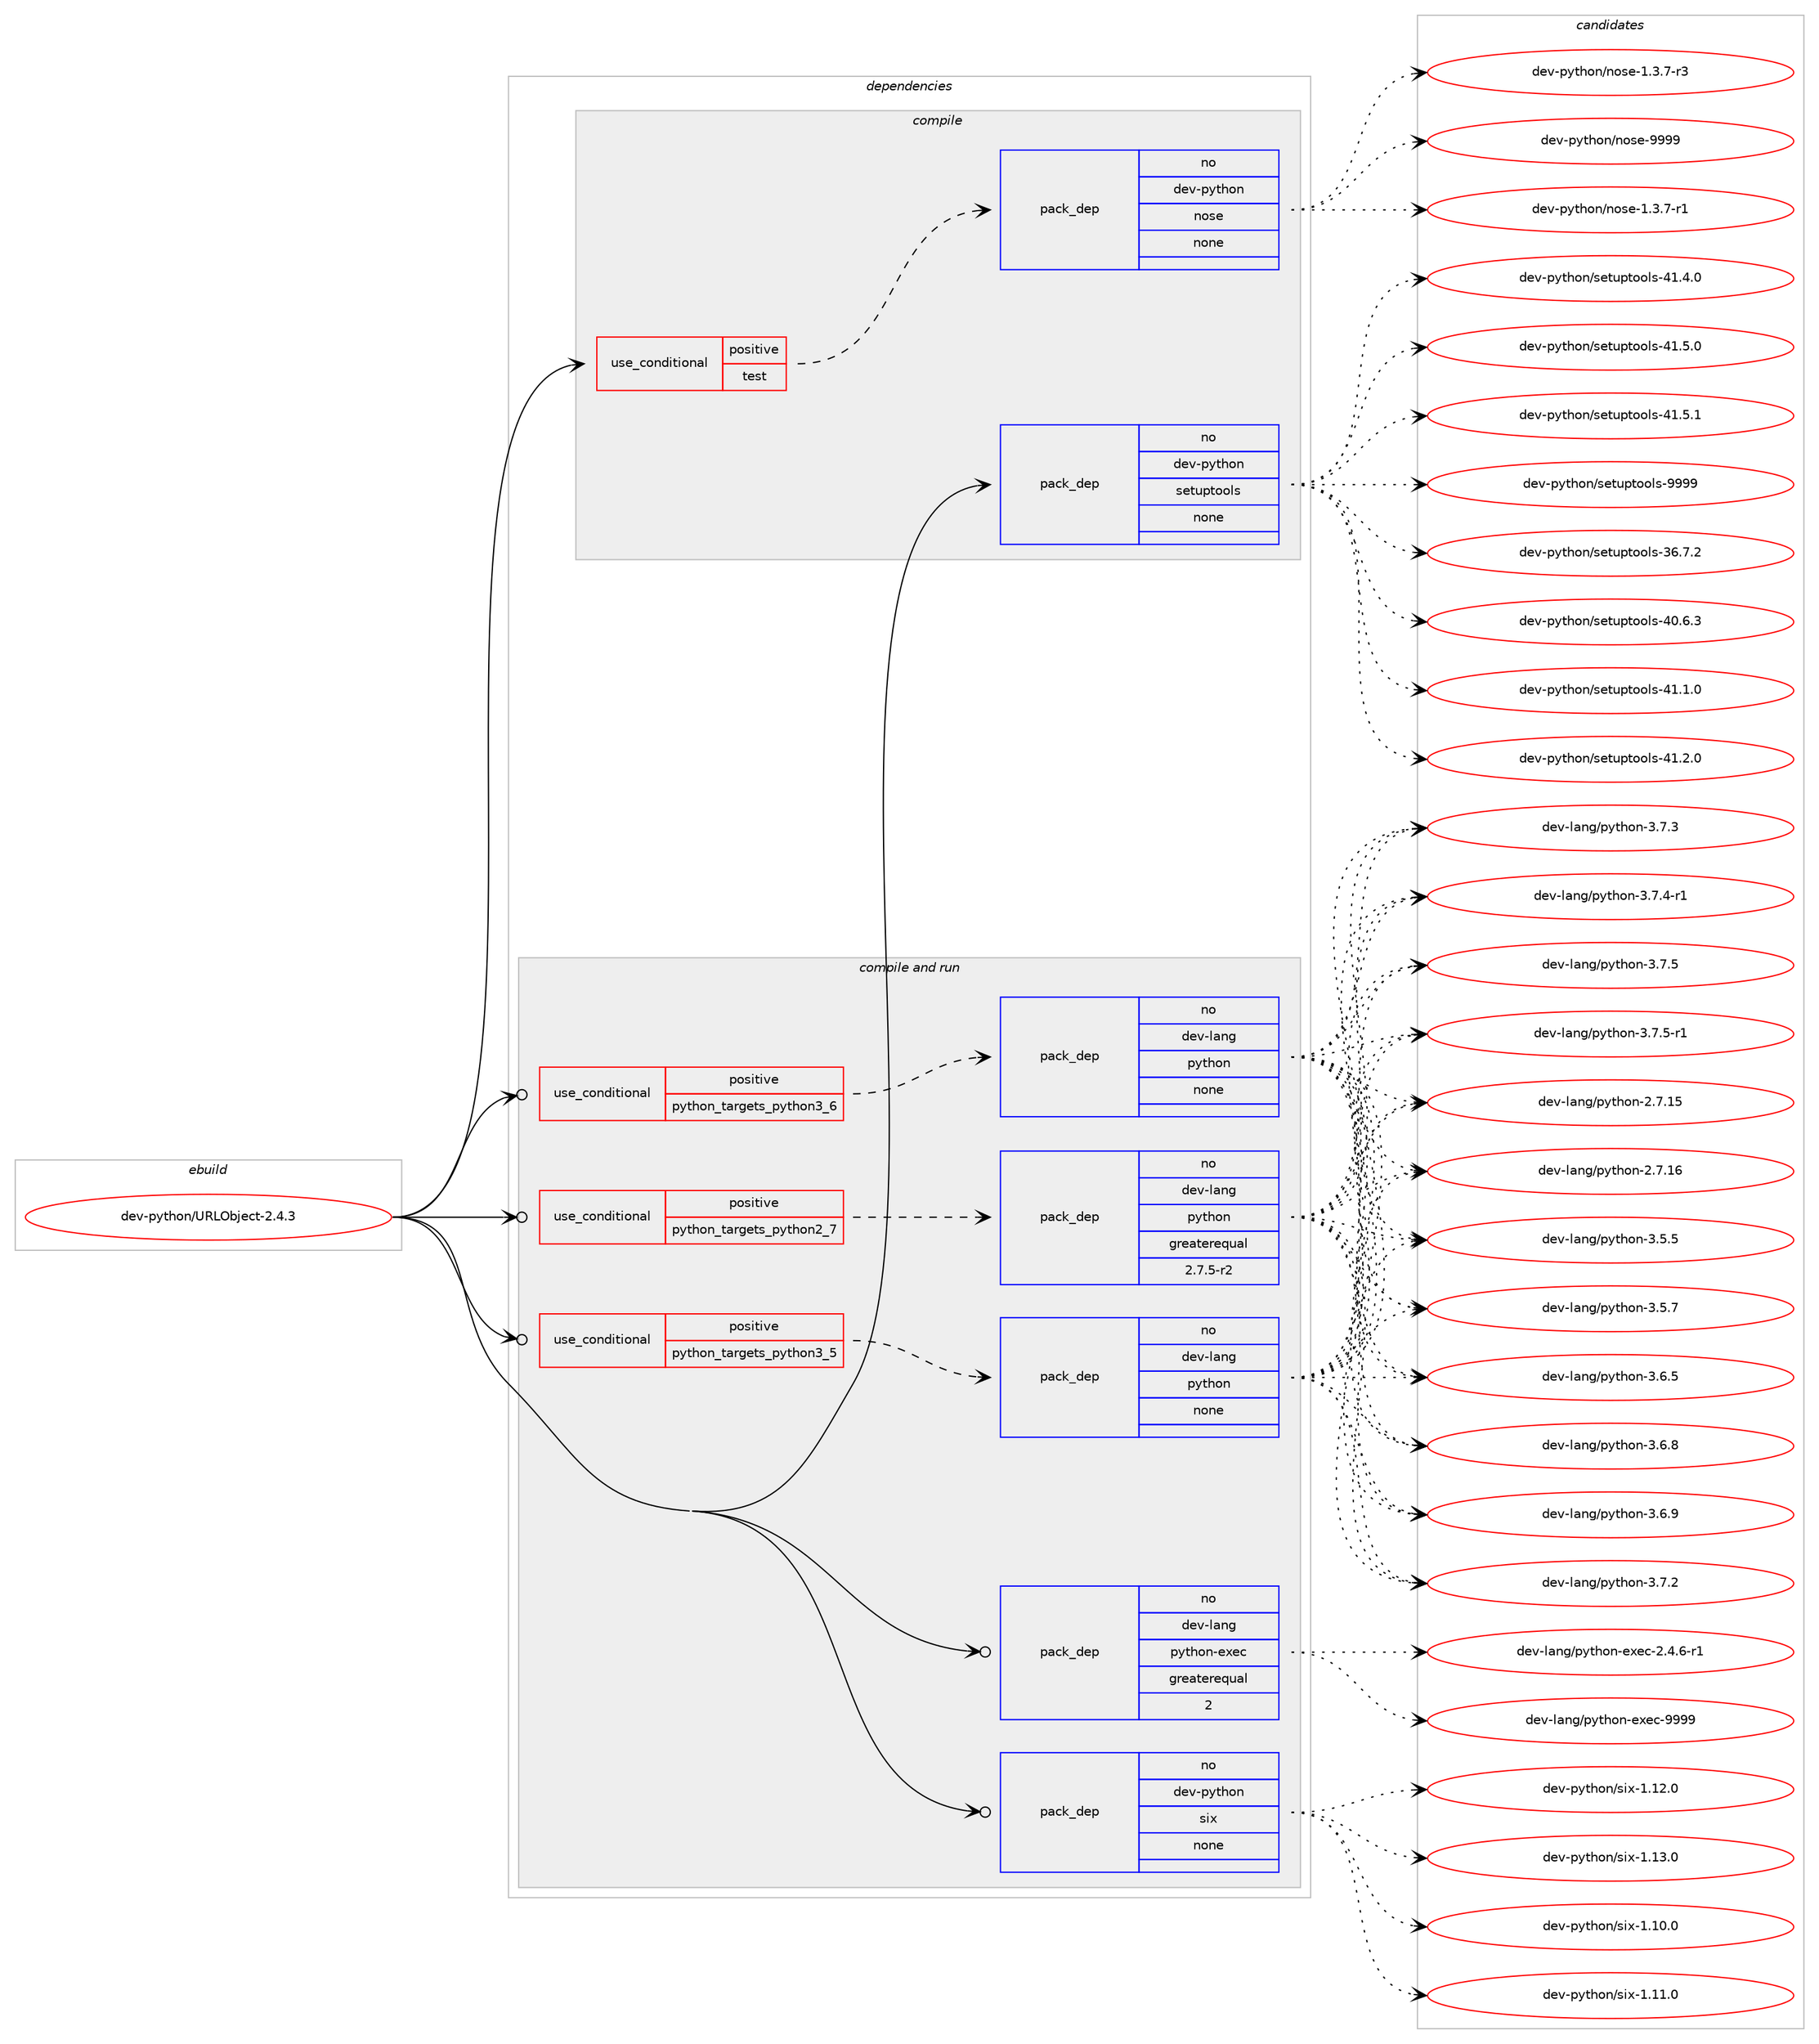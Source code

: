 digraph prolog {

# *************
# Graph options
# *************

newrank=true;
concentrate=true;
compound=true;
graph [rankdir=LR,fontname=Helvetica,fontsize=10,ranksep=1.5];#, ranksep=2.5, nodesep=0.2];
edge  [arrowhead=vee];
node  [fontname=Helvetica,fontsize=10];

# **********
# The ebuild
# **********

subgraph cluster_leftcol {
color=gray;
rank=same;
label=<<i>ebuild</i>>;
id [label="dev-python/URLObject-2.4.3", color=red, width=4, href="../dev-python/URLObject-2.4.3.svg"];
}

# ****************
# The dependencies
# ****************

subgraph cluster_midcol {
color=gray;
label=<<i>dependencies</i>>;
subgraph cluster_compile {
fillcolor="#eeeeee";
style=filled;
label=<<i>compile</i>>;
subgraph cond135877 {
dependency593346 [label=<<TABLE BORDER="0" CELLBORDER="1" CELLSPACING="0" CELLPADDING="4"><TR><TD ROWSPAN="3" CELLPADDING="10">use_conditional</TD></TR><TR><TD>positive</TD></TR><TR><TD>test</TD></TR></TABLE>>, shape=none, color=red];
subgraph pack445697 {
dependency593347 [label=<<TABLE BORDER="0" CELLBORDER="1" CELLSPACING="0" CELLPADDING="4" WIDTH="220"><TR><TD ROWSPAN="6" CELLPADDING="30">pack_dep</TD></TR><TR><TD WIDTH="110">no</TD></TR><TR><TD>dev-python</TD></TR><TR><TD>nose</TD></TR><TR><TD>none</TD></TR><TR><TD></TD></TR></TABLE>>, shape=none, color=blue];
}
dependency593346:e -> dependency593347:w [weight=20,style="dashed",arrowhead="vee"];
}
id:e -> dependency593346:w [weight=20,style="solid",arrowhead="vee"];
subgraph pack445698 {
dependency593348 [label=<<TABLE BORDER="0" CELLBORDER="1" CELLSPACING="0" CELLPADDING="4" WIDTH="220"><TR><TD ROWSPAN="6" CELLPADDING="30">pack_dep</TD></TR><TR><TD WIDTH="110">no</TD></TR><TR><TD>dev-python</TD></TR><TR><TD>setuptools</TD></TR><TR><TD>none</TD></TR><TR><TD></TD></TR></TABLE>>, shape=none, color=blue];
}
id:e -> dependency593348:w [weight=20,style="solid",arrowhead="vee"];
}
subgraph cluster_compileandrun {
fillcolor="#eeeeee";
style=filled;
label=<<i>compile and run</i>>;
subgraph cond135878 {
dependency593349 [label=<<TABLE BORDER="0" CELLBORDER="1" CELLSPACING="0" CELLPADDING="4"><TR><TD ROWSPAN="3" CELLPADDING="10">use_conditional</TD></TR><TR><TD>positive</TD></TR><TR><TD>python_targets_python2_7</TD></TR></TABLE>>, shape=none, color=red];
subgraph pack445699 {
dependency593350 [label=<<TABLE BORDER="0" CELLBORDER="1" CELLSPACING="0" CELLPADDING="4" WIDTH="220"><TR><TD ROWSPAN="6" CELLPADDING="30">pack_dep</TD></TR><TR><TD WIDTH="110">no</TD></TR><TR><TD>dev-lang</TD></TR><TR><TD>python</TD></TR><TR><TD>greaterequal</TD></TR><TR><TD>2.7.5-r2</TD></TR></TABLE>>, shape=none, color=blue];
}
dependency593349:e -> dependency593350:w [weight=20,style="dashed",arrowhead="vee"];
}
id:e -> dependency593349:w [weight=20,style="solid",arrowhead="odotvee"];
subgraph cond135879 {
dependency593351 [label=<<TABLE BORDER="0" CELLBORDER="1" CELLSPACING="0" CELLPADDING="4"><TR><TD ROWSPAN="3" CELLPADDING="10">use_conditional</TD></TR><TR><TD>positive</TD></TR><TR><TD>python_targets_python3_5</TD></TR></TABLE>>, shape=none, color=red];
subgraph pack445700 {
dependency593352 [label=<<TABLE BORDER="0" CELLBORDER="1" CELLSPACING="0" CELLPADDING="4" WIDTH="220"><TR><TD ROWSPAN="6" CELLPADDING="30">pack_dep</TD></TR><TR><TD WIDTH="110">no</TD></TR><TR><TD>dev-lang</TD></TR><TR><TD>python</TD></TR><TR><TD>none</TD></TR><TR><TD></TD></TR></TABLE>>, shape=none, color=blue];
}
dependency593351:e -> dependency593352:w [weight=20,style="dashed",arrowhead="vee"];
}
id:e -> dependency593351:w [weight=20,style="solid",arrowhead="odotvee"];
subgraph cond135880 {
dependency593353 [label=<<TABLE BORDER="0" CELLBORDER="1" CELLSPACING="0" CELLPADDING="4"><TR><TD ROWSPAN="3" CELLPADDING="10">use_conditional</TD></TR><TR><TD>positive</TD></TR><TR><TD>python_targets_python3_6</TD></TR></TABLE>>, shape=none, color=red];
subgraph pack445701 {
dependency593354 [label=<<TABLE BORDER="0" CELLBORDER="1" CELLSPACING="0" CELLPADDING="4" WIDTH="220"><TR><TD ROWSPAN="6" CELLPADDING="30">pack_dep</TD></TR><TR><TD WIDTH="110">no</TD></TR><TR><TD>dev-lang</TD></TR><TR><TD>python</TD></TR><TR><TD>none</TD></TR><TR><TD></TD></TR></TABLE>>, shape=none, color=blue];
}
dependency593353:e -> dependency593354:w [weight=20,style="dashed",arrowhead="vee"];
}
id:e -> dependency593353:w [weight=20,style="solid",arrowhead="odotvee"];
subgraph pack445702 {
dependency593355 [label=<<TABLE BORDER="0" CELLBORDER="1" CELLSPACING="0" CELLPADDING="4" WIDTH="220"><TR><TD ROWSPAN="6" CELLPADDING="30">pack_dep</TD></TR><TR><TD WIDTH="110">no</TD></TR><TR><TD>dev-lang</TD></TR><TR><TD>python-exec</TD></TR><TR><TD>greaterequal</TD></TR><TR><TD>2</TD></TR></TABLE>>, shape=none, color=blue];
}
id:e -> dependency593355:w [weight=20,style="solid",arrowhead="odotvee"];
subgraph pack445703 {
dependency593356 [label=<<TABLE BORDER="0" CELLBORDER="1" CELLSPACING="0" CELLPADDING="4" WIDTH="220"><TR><TD ROWSPAN="6" CELLPADDING="30">pack_dep</TD></TR><TR><TD WIDTH="110">no</TD></TR><TR><TD>dev-python</TD></TR><TR><TD>six</TD></TR><TR><TD>none</TD></TR><TR><TD></TD></TR></TABLE>>, shape=none, color=blue];
}
id:e -> dependency593356:w [weight=20,style="solid",arrowhead="odotvee"];
}
subgraph cluster_run {
fillcolor="#eeeeee";
style=filled;
label=<<i>run</i>>;
}
}

# **************
# The candidates
# **************

subgraph cluster_choices {
rank=same;
color=gray;
label=<<i>candidates</i>>;

subgraph choice445697 {
color=black;
nodesep=1;
choice10010111845112121116104111110471101111151014549465146554511449 [label="dev-python/nose-1.3.7-r1", color=red, width=4,href="../dev-python/nose-1.3.7-r1.svg"];
choice10010111845112121116104111110471101111151014549465146554511451 [label="dev-python/nose-1.3.7-r3", color=red, width=4,href="../dev-python/nose-1.3.7-r3.svg"];
choice10010111845112121116104111110471101111151014557575757 [label="dev-python/nose-9999", color=red, width=4,href="../dev-python/nose-9999.svg"];
dependency593347:e -> choice10010111845112121116104111110471101111151014549465146554511449:w [style=dotted,weight="100"];
dependency593347:e -> choice10010111845112121116104111110471101111151014549465146554511451:w [style=dotted,weight="100"];
dependency593347:e -> choice10010111845112121116104111110471101111151014557575757:w [style=dotted,weight="100"];
}
subgraph choice445698 {
color=black;
nodesep=1;
choice100101118451121211161041111104711510111611711211611111110811545515446554650 [label="dev-python/setuptools-36.7.2", color=red, width=4,href="../dev-python/setuptools-36.7.2.svg"];
choice100101118451121211161041111104711510111611711211611111110811545524846544651 [label="dev-python/setuptools-40.6.3", color=red, width=4,href="../dev-python/setuptools-40.6.3.svg"];
choice100101118451121211161041111104711510111611711211611111110811545524946494648 [label="dev-python/setuptools-41.1.0", color=red, width=4,href="../dev-python/setuptools-41.1.0.svg"];
choice100101118451121211161041111104711510111611711211611111110811545524946504648 [label="dev-python/setuptools-41.2.0", color=red, width=4,href="../dev-python/setuptools-41.2.0.svg"];
choice100101118451121211161041111104711510111611711211611111110811545524946524648 [label="dev-python/setuptools-41.4.0", color=red, width=4,href="../dev-python/setuptools-41.4.0.svg"];
choice100101118451121211161041111104711510111611711211611111110811545524946534648 [label="dev-python/setuptools-41.5.0", color=red, width=4,href="../dev-python/setuptools-41.5.0.svg"];
choice100101118451121211161041111104711510111611711211611111110811545524946534649 [label="dev-python/setuptools-41.5.1", color=red, width=4,href="../dev-python/setuptools-41.5.1.svg"];
choice10010111845112121116104111110471151011161171121161111111081154557575757 [label="dev-python/setuptools-9999", color=red, width=4,href="../dev-python/setuptools-9999.svg"];
dependency593348:e -> choice100101118451121211161041111104711510111611711211611111110811545515446554650:w [style=dotted,weight="100"];
dependency593348:e -> choice100101118451121211161041111104711510111611711211611111110811545524846544651:w [style=dotted,weight="100"];
dependency593348:e -> choice100101118451121211161041111104711510111611711211611111110811545524946494648:w [style=dotted,weight="100"];
dependency593348:e -> choice100101118451121211161041111104711510111611711211611111110811545524946504648:w [style=dotted,weight="100"];
dependency593348:e -> choice100101118451121211161041111104711510111611711211611111110811545524946524648:w [style=dotted,weight="100"];
dependency593348:e -> choice100101118451121211161041111104711510111611711211611111110811545524946534648:w [style=dotted,weight="100"];
dependency593348:e -> choice100101118451121211161041111104711510111611711211611111110811545524946534649:w [style=dotted,weight="100"];
dependency593348:e -> choice10010111845112121116104111110471151011161171121161111111081154557575757:w [style=dotted,weight="100"];
}
subgraph choice445699 {
color=black;
nodesep=1;
choice10010111845108971101034711212111610411111045504655464953 [label="dev-lang/python-2.7.15", color=red, width=4,href="../dev-lang/python-2.7.15.svg"];
choice10010111845108971101034711212111610411111045504655464954 [label="dev-lang/python-2.7.16", color=red, width=4,href="../dev-lang/python-2.7.16.svg"];
choice100101118451089711010347112121116104111110455146534653 [label="dev-lang/python-3.5.5", color=red, width=4,href="../dev-lang/python-3.5.5.svg"];
choice100101118451089711010347112121116104111110455146534655 [label="dev-lang/python-3.5.7", color=red, width=4,href="../dev-lang/python-3.5.7.svg"];
choice100101118451089711010347112121116104111110455146544653 [label="dev-lang/python-3.6.5", color=red, width=4,href="../dev-lang/python-3.6.5.svg"];
choice100101118451089711010347112121116104111110455146544656 [label="dev-lang/python-3.6.8", color=red, width=4,href="../dev-lang/python-3.6.8.svg"];
choice100101118451089711010347112121116104111110455146544657 [label="dev-lang/python-3.6.9", color=red, width=4,href="../dev-lang/python-3.6.9.svg"];
choice100101118451089711010347112121116104111110455146554650 [label="dev-lang/python-3.7.2", color=red, width=4,href="../dev-lang/python-3.7.2.svg"];
choice100101118451089711010347112121116104111110455146554651 [label="dev-lang/python-3.7.3", color=red, width=4,href="../dev-lang/python-3.7.3.svg"];
choice1001011184510897110103471121211161041111104551465546524511449 [label="dev-lang/python-3.7.4-r1", color=red, width=4,href="../dev-lang/python-3.7.4-r1.svg"];
choice100101118451089711010347112121116104111110455146554653 [label="dev-lang/python-3.7.5", color=red, width=4,href="../dev-lang/python-3.7.5.svg"];
choice1001011184510897110103471121211161041111104551465546534511449 [label="dev-lang/python-3.7.5-r1", color=red, width=4,href="../dev-lang/python-3.7.5-r1.svg"];
dependency593350:e -> choice10010111845108971101034711212111610411111045504655464953:w [style=dotted,weight="100"];
dependency593350:e -> choice10010111845108971101034711212111610411111045504655464954:w [style=dotted,weight="100"];
dependency593350:e -> choice100101118451089711010347112121116104111110455146534653:w [style=dotted,weight="100"];
dependency593350:e -> choice100101118451089711010347112121116104111110455146534655:w [style=dotted,weight="100"];
dependency593350:e -> choice100101118451089711010347112121116104111110455146544653:w [style=dotted,weight="100"];
dependency593350:e -> choice100101118451089711010347112121116104111110455146544656:w [style=dotted,weight="100"];
dependency593350:e -> choice100101118451089711010347112121116104111110455146544657:w [style=dotted,weight="100"];
dependency593350:e -> choice100101118451089711010347112121116104111110455146554650:w [style=dotted,weight="100"];
dependency593350:e -> choice100101118451089711010347112121116104111110455146554651:w [style=dotted,weight="100"];
dependency593350:e -> choice1001011184510897110103471121211161041111104551465546524511449:w [style=dotted,weight="100"];
dependency593350:e -> choice100101118451089711010347112121116104111110455146554653:w [style=dotted,weight="100"];
dependency593350:e -> choice1001011184510897110103471121211161041111104551465546534511449:w [style=dotted,weight="100"];
}
subgraph choice445700 {
color=black;
nodesep=1;
choice10010111845108971101034711212111610411111045504655464953 [label="dev-lang/python-2.7.15", color=red, width=4,href="../dev-lang/python-2.7.15.svg"];
choice10010111845108971101034711212111610411111045504655464954 [label="dev-lang/python-2.7.16", color=red, width=4,href="../dev-lang/python-2.7.16.svg"];
choice100101118451089711010347112121116104111110455146534653 [label="dev-lang/python-3.5.5", color=red, width=4,href="../dev-lang/python-3.5.5.svg"];
choice100101118451089711010347112121116104111110455146534655 [label="dev-lang/python-3.5.7", color=red, width=4,href="../dev-lang/python-3.5.7.svg"];
choice100101118451089711010347112121116104111110455146544653 [label="dev-lang/python-3.6.5", color=red, width=4,href="../dev-lang/python-3.6.5.svg"];
choice100101118451089711010347112121116104111110455146544656 [label="dev-lang/python-3.6.8", color=red, width=4,href="../dev-lang/python-3.6.8.svg"];
choice100101118451089711010347112121116104111110455146544657 [label="dev-lang/python-3.6.9", color=red, width=4,href="../dev-lang/python-3.6.9.svg"];
choice100101118451089711010347112121116104111110455146554650 [label="dev-lang/python-3.7.2", color=red, width=4,href="../dev-lang/python-3.7.2.svg"];
choice100101118451089711010347112121116104111110455146554651 [label="dev-lang/python-3.7.3", color=red, width=4,href="../dev-lang/python-3.7.3.svg"];
choice1001011184510897110103471121211161041111104551465546524511449 [label="dev-lang/python-3.7.4-r1", color=red, width=4,href="../dev-lang/python-3.7.4-r1.svg"];
choice100101118451089711010347112121116104111110455146554653 [label="dev-lang/python-3.7.5", color=red, width=4,href="../dev-lang/python-3.7.5.svg"];
choice1001011184510897110103471121211161041111104551465546534511449 [label="dev-lang/python-3.7.5-r1", color=red, width=4,href="../dev-lang/python-3.7.5-r1.svg"];
dependency593352:e -> choice10010111845108971101034711212111610411111045504655464953:w [style=dotted,weight="100"];
dependency593352:e -> choice10010111845108971101034711212111610411111045504655464954:w [style=dotted,weight="100"];
dependency593352:e -> choice100101118451089711010347112121116104111110455146534653:w [style=dotted,weight="100"];
dependency593352:e -> choice100101118451089711010347112121116104111110455146534655:w [style=dotted,weight="100"];
dependency593352:e -> choice100101118451089711010347112121116104111110455146544653:w [style=dotted,weight="100"];
dependency593352:e -> choice100101118451089711010347112121116104111110455146544656:w [style=dotted,weight="100"];
dependency593352:e -> choice100101118451089711010347112121116104111110455146544657:w [style=dotted,weight="100"];
dependency593352:e -> choice100101118451089711010347112121116104111110455146554650:w [style=dotted,weight="100"];
dependency593352:e -> choice100101118451089711010347112121116104111110455146554651:w [style=dotted,weight="100"];
dependency593352:e -> choice1001011184510897110103471121211161041111104551465546524511449:w [style=dotted,weight="100"];
dependency593352:e -> choice100101118451089711010347112121116104111110455146554653:w [style=dotted,weight="100"];
dependency593352:e -> choice1001011184510897110103471121211161041111104551465546534511449:w [style=dotted,weight="100"];
}
subgraph choice445701 {
color=black;
nodesep=1;
choice10010111845108971101034711212111610411111045504655464953 [label="dev-lang/python-2.7.15", color=red, width=4,href="../dev-lang/python-2.7.15.svg"];
choice10010111845108971101034711212111610411111045504655464954 [label="dev-lang/python-2.7.16", color=red, width=4,href="../dev-lang/python-2.7.16.svg"];
choice100101118451089711010347112121116104111110455146534653 [label="dev-lang/python-3.5.5", color=red, width=4,href="../dev-lang/python-3.5.5.svg"];
choice100101118451089711010347112121116104111110455146534655 [label="dev-lang/python-3.5.7", color=red, width=4,href="../dev-lang/python-3.5.7.svg"];
choice100101118451089711010347112121116104111110455146544653 [label="dev-lang/python-3.6.5", color=red, width=4,href="../dev-lang/python-3.6.5.svg"];
choice100101118451089711010347112121116104111110455146544656 [label="dev-lang/python-3.6.8", color=red, width=4,href="../dev-lang/python-3.6.8.svg"];
choice100101118451089711010347112121116104111110455146544657 [label="dev-lang/python-3.6.9", color=red, width=4,href="../dev-lang/python-3.6.9.svg"];
choice100101118451089711010347112121116104111110455146554650 [label="dev-lang/python-3.7.2", color=red, width=4,href="../dev-lang/python-3.7.2.svg"];
choice100101118451089711010347112121116104111110455146554651 [label="dev-lang/python-3.7.3", color=red, width=4,href="../dev-lang/python-3.7.3.svg"];
choice1001011184510897110103471121211161041111104551465546524511449 [label="dev-lang/python-3.7.4-r1", color=red, width=4,href="../dev-lang/python-3.7.4-r1.svg"];
choice100101118451089711010347112121116104111110455146554653 [label="dev-lang/python-3.7.5", color=red, width=4,href="../dev-lang/python-3.7.5.svg"];
choice1001011184510897110103471121211161041111104551465546534511449 [label="dev-lang/python-3.7.5-r1", color=red, width=4,href="../dev-lang/python-3.7.5-r1.svg"];
dependency593354:e -> choice10010111845108971101034711212111610411111045504655464953:w [style=dotted,weight="100"];
dependency593354:e -> choice10010111845108971101034711212111610411111045504655464954:w [style=dotted,weight="100"];
dependency593354:e -> choice100101118451089711010347112121116104111110455146534653:w [style=dotted,weight="100"];
dependency593354:e -> choice100101118451089711010347112121116104111110455146534655:w [style=dotted,weight="100"];
dependency593354:e -> choice100101118451089711010347112121116104111110455146544653:w [style=dotted,weight="100"];
dependency593354:e -> choice100101118451089711010347112121116104111110455146544656:w [style=dotted,weight="100"];
dependency593354:e -> choice100101118451089711010347112121116104111110455146544657:w [style=dotted,weight="100"];
dependency593354:e -> choice100101118451089711010347112121116104111110455146554650:w [style=dotted,weight="100"];
dependency593354:e -> choice100101118451089711010347112121116104111110455146554651:w [style=dotted,weight="100"];
dependency593354:e -> choice1001011184510897110103471121211161041111104551465546524511449:w [style=dotted,weight="100"];
dependency593354:e -> choice100101118451089711010347112121116104111110455146554653:w [style=dotted,weight="100"];
dependency593354:e -> choice1001011184510897110103471121211161041111104551465546534511449:w [style=dotted,weight="100"];
}
subgraph choice445702 {
color=black;
nodesep=1;
choice10010111845108971101034711212111610411111045101120101994550465246544511449 [label="dev-lang/python-exec-2.4.6-r1", color=red, width=4,href="../dev-lang/python-exec-2.4.6-r1.svg"];
choice10010111845108971101034711212111610411111045101120101994557575757 [label="dev-lang/python-exec-9999", color=red, width=4,href="../dev-lang/python-exec-9999.svg"];
dependency593355:e -> choice10010111845108971101034711212111610411111045101120101994550465246544511449:w [style=dotted,weight="100"];
dependency593355:e -> choice10010111845108971101034711212111610411111045101120101994557575757:w [style=dotted,weight="100"];
}
subgraph choice445703 {
color=black;
nodesep=1;
choice100101118451121211161041111104711510512045494649484648 [label="dev-python/six-1.10.0", color=red, width=4,href="../dev-python/six-1.10.0.svg"];
choice100101118451121211161041111104711510512045494649494648 [label="dev-python/six-1.11.0", color=red, width=4,href="../dev-python/six-1.11.0.svg"];
choice100101118451121211161041111104711510512045494649504648 [label="dev-python/six-1.12.0", color=red, width=4,href="../dev-python/six-1.12.0.svg"];
choice100101118451121211161041111104711510512045494649514648 [label="dev-python/six-1.13.0", color=red, width=4,href="../dev-python/six-1.13.0.svg"];
dependency593356:e -> choice100101118451121211161041111104711510512045494649484648:w [style=dotted,weight="100"];
dependency593356:e -> choice100101118451121211161041111104711510512045494649494648:w [style=dotted,weight="100"];
dependency593356:e -> choice100101118451121211161041111104711510512045494649504648:w [style=dotted,weight="100"];
dependency593356:e -> choice100101118451121211161041111104711510512045494649514648:w [style=dotted,weight="100"];
}
}

}
